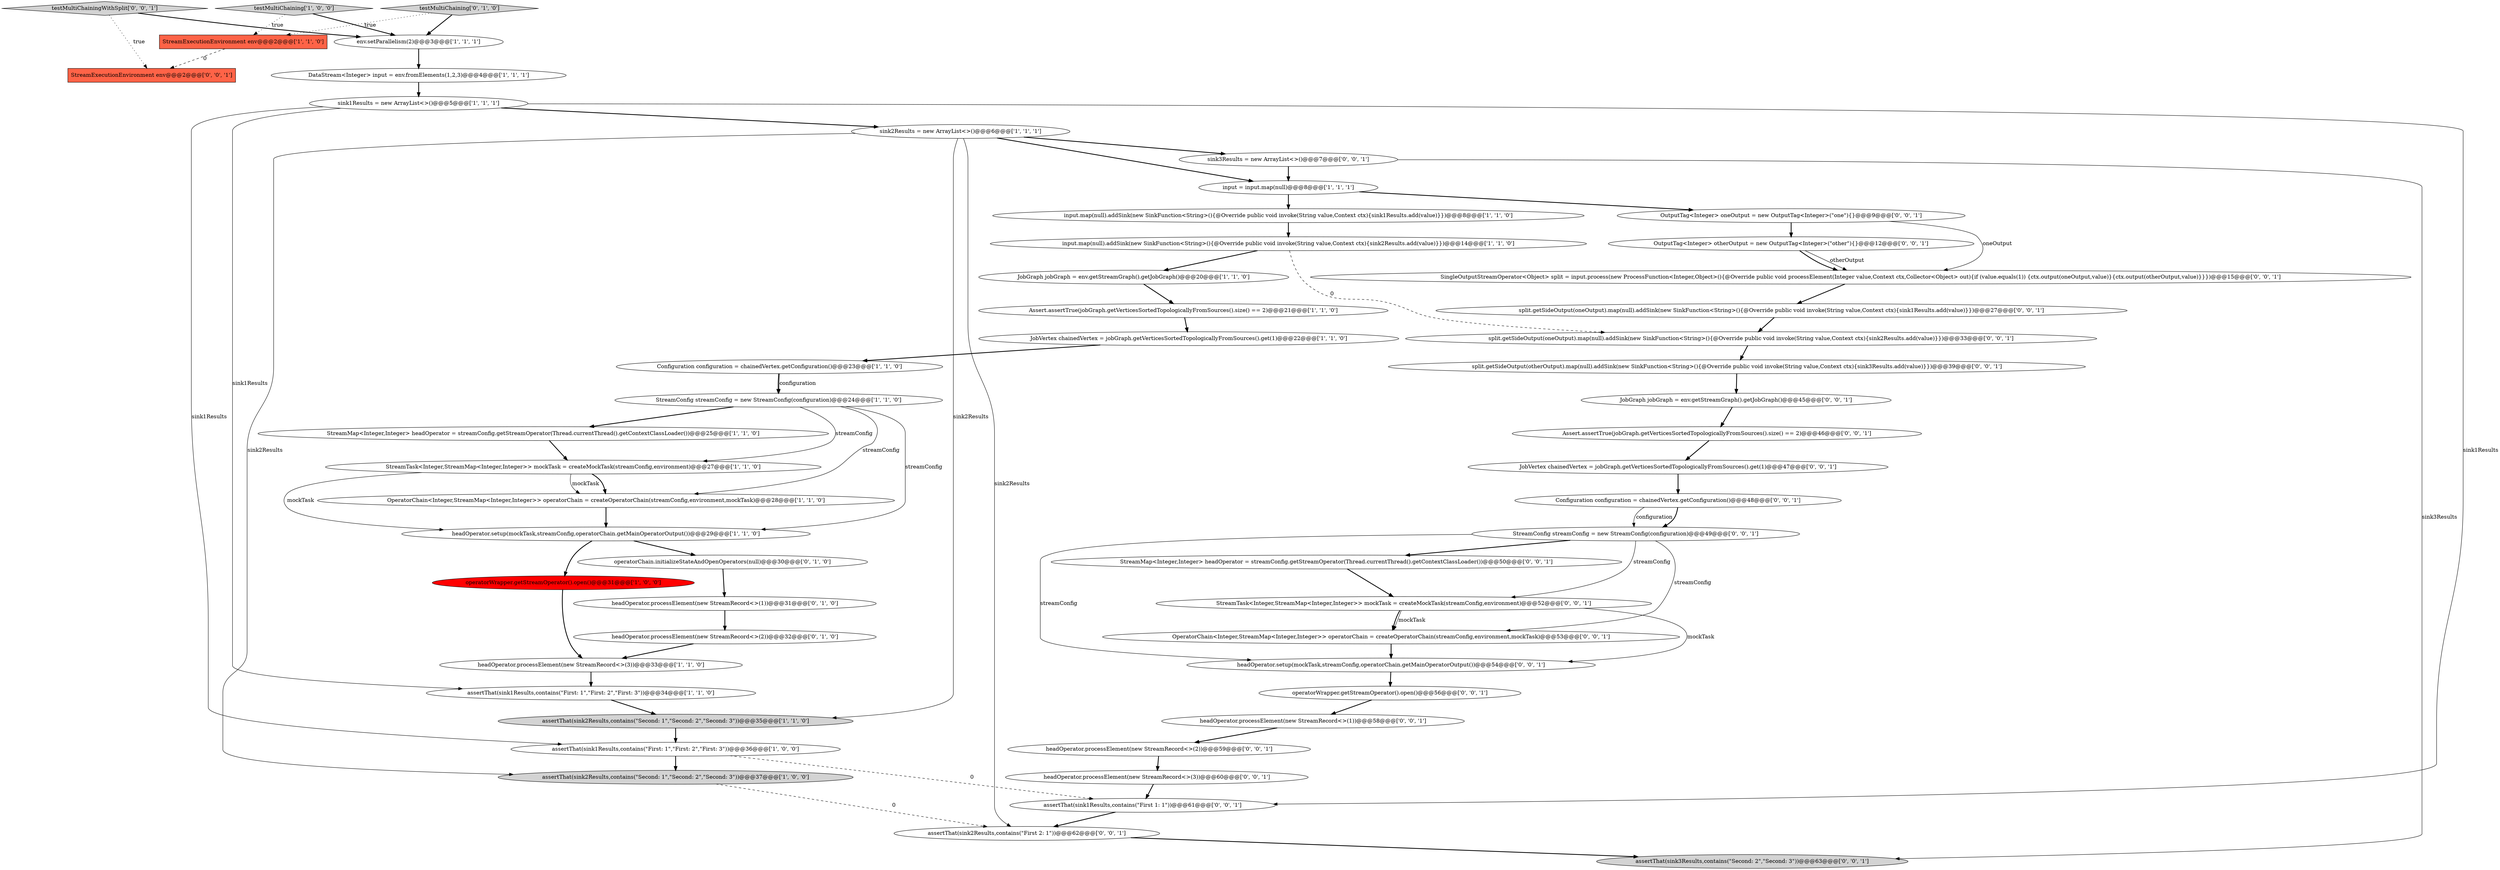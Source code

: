digraph {
28 [style = filled, label = "OutputTag<Integer> oneOutput = new OutputTag<Integer>(\"one\"){}@@@9@@@['0', '0', '1']", fillcolor = white, shape = ellipse image = "AAA0AAABBB3BBB"];
42 [style = filled, label = "headOperator.processElement(new StreamRecord<>(1))@@@58@@@['0', '0', '1']", fillcolor = white, shape = ellipse image = "AAA0AAABBB3BBB"];
47 [style = filled, label = "assertThat(sink3Results,contains(\"Second: 2\",\"Second: 3\"))@@@63@@@['0', '0', '1']", fillcolor = lightgray, shape = ellipse image = "AAA0AAABBB3BBB"];
31 [style = filled, label = "assertThat(sink2Results,contains(\"First 2: 1\"))@@@62@@@['0', '0', '1']", fillcolor = white, shape = ellipse image = "AAA0AAABBB3BBB"];
43 [style = filled, label = "OperatorChain<Integer,StreamMap<Integer,Integer>> operatorChain = createOperatorChain(streamConfig,environment,mockTask)@@@53@@@['0', '0', '1']", fillcolor = white, shape = ellipse image = "AAA0AAABBB3BBB"];
38 [style = filled, label = "Configuration configuration = chainedVertex.getConfiguration()@@@48@@@['0', '0', '1']", fillcolor = white, shape = ellipse image = "AAA0AAABBB3BBB"];
30 [style = filled, label = "Assert.assertTrue(jobGraph.getVerticesSortedTopologicallyFromSources().size() == 2)@@@46@@@['0', '0', '1']", fillcolor = white, shape = ellipse image = "AAA0AAABBB3BBB"];
41 [style = filled, label = "split.getSideOutput(oneOutput).map(null).addSink(new SinkFunction<String>(){@Override public void invoke(String value,Context ctx){sink2Results.add(value)}})@@@33@@@['0', '0', '1']", fillcolor = white, shape = ellipse image = "AAA0AAABBB3BBB"];
7 [style = filled, label = "sink2Results = new ArrayList<>()@@@6@@@['1', '1', '1']", fillcolor = white, shape = ellipse image = "AAA0AAABBB1BBB"];
13 [style = filled, label = "DataStream<Integer> input = env.fromElements(1,2,3)@@@4@@@['1', '1', '1']", fillcolor = white, shape = ellipse image = "AAA0AAABBB1BBB"];
5 [style = filled, label = "input = input.map(null)@@@8@@@['1', '1', '1']", fillcolor = white, shape = ellipse image = "AAA0AAABBB1BBB"];
34 [style = filled, label = "headOperator.processElement(new StreamRecord<>(3))@@@60@@@['0', '0', '1']", fillcolor = white, shape = ellipse image = "AAA0AAABBB3BBB"];
48 [style = filled, label = "JobGraph jobGraph = env.getStreamGraph().getJobGraph()@@@45@@@['0', '0', '1']", fillcolor = white, shape = ellipse image = "AAA0AAABBB3BBB"];
10 [style = filled, label = "assertThat(sink2Results,contains(\"Second: 1\",\"Second: 2\",\"Second: 3\"))@@@35@@@['1', '1', '0']", fillcolor = lightgray, shape = ellipse image = "AAA0AAABBB1BBB"];
49 [style = filled, label = "StreamConfig streamConfig = new StreamConfig(configuration)@@@49@@@['0', '0', '1']", fillcolor = white, shape = ellipse image = "AAA0AAABBB3BBB"];
52 [style = filled, label = "assertThat(sink1Results,contains(\"First 1: 1\"))@@@61@@@['0', '0', '1']", fillcolor = white, shape = ellipse image = "AAA0AAABBB3BBB"];
11 [style = filled, label = "OperatorChain<Integer,StreamMap<Integer,Integer>> operatorChain = createOperatorChain(streamConfig,environment,mockTask)@@@28@@@['1', '1', '0']", fillcolor = white, shape = ellipse image = "AAA0AAABBB1BBB"];
9 [style = filled, label = "StreamTask<Integer,StreamMap<Integer,Integer>> mockTask = createMockTask(streamConfig,environment)@@@27@@@['1', '1', '0']", fillcolor = white, shape = ellipse image = "AAA0AAABBB1BBB"];
14 [style = filled, label = "testMultiChaining['1', '0', '0']", fillcolor = lightgray, shape = diamond image = "AAA0AAABBB1BBB"];
8 [style = filled, label = "assertThat(sink1Results,contains(\"First: 1\",\"First: 2\",\"First: 3\"))@@@36@@@['1', '0', '0']", fillcolor = white, shape = ellipse image = "AAA0AAABBB1BBB"];
25 [style = filled, label = "testMultiChaining['0', '1', '0']", fillcolor = lightgray, shape = diamond image = "AAA0AAABBB2BBB"];
33 [style = filled, label = "StreamTask<Integer,StreamMap<Integer,Integer>> mockTask = createMockTask(streamConfig,environment)@@@52@@@['0', '0', '1']", fillcolor = white, shape = ellipse image = "AAA0AAABBB3BBB"];
19 [style = filled, label = "StreamConfig streamConfig = new StreamConfig(configuration)@@@24@@@['1', '1', '0']", fillcolor = white, shape = ellipse image = "AAA0AAABBB1BBB"];
44 [style = filled, label = "sink3Results = new ArrayList<>()@@@7@@@['0', '0', '1']", fillcolor = white, shape = ellipse image = "AAA0AAABBB3BBB"];
46 [style = filled, label = "split.getSideOutput(oneOutput).map(null).addSink(new SinkFunction<String>(){@Override public void invoke(String value,Context ctx){sink1Results.add(value)}})@@@27@@@['0', '0', '1']", fillcolor = white, shape = ellipse image = "AAA0AAABBB3BBB"];
3 [style = filled, label = "operatorWrapper.getStreamOperator().open()@@@31@@@['1', '0', '0']", fillcolor = red, shape = ellipse image = "AAA1AAABBB1BBB"];
26 [style = filled, label = "headOperator.processElement(new StreamRecord<>(2))@@@32@@@['0', '1', '0']", fillcolor = white, shape = ellipse image = "AAA0AAABBB2BBB"];
27 [style = filled, label = "operatorChain.initializeStateAndOpenOperators(null)@@@30@@@['0', '1', '0']", fillcolor = white, shape = ellipse image = "AAA0AAABBB2BBB"];
39 [style = filled, label = "JobVertex chainedVertex = jobGraph.getVerticesSortedTopologicallyFromSources().get(1)@@@47@@@['0', '0', '1']", fillcolor = white, shape = ellipse image = "AAA0AAABBB3BBB"];
6 [style = filled, label = "StreamExecutionEnvironment env@@@2@@@['1', '1', '0']", fillcolor = tomato, shape = box image = "AAA0AAABBB1BBB"];
23 [style = filled, label = "JobGraph jobGraph = env.getStreamGraph().getJobGraph()@@@20@@@['1', '1', '0']", fillcolor = white, shape = ellipse image = "AAA0AAABBB1BBB"];
18 [style = filled, label = "input.map(null).addSink(new SinkFunction<String>(){@Override public void invoke(String value,Context ctx){sink2Results.add(value)}})@@@14@@@['1', '1', '0']", fillcolor = white, shape = ellipse image = "AAA0AAABBB1BBB"];
32 [style = filled, label = "SingleOutputStreamOperator<Object> split = input.process(new ProcessFunction<Integer,Object>(){@Override public void processElement(Integer value,Context ctx,Collector<Object> out){if (value.equals(1)) {ctx.output(oneOutput,value)}{ctx.output(otherOutput,value)}}})@@@15@@@['0', '0', '1']", fillcolor = white, shape = ellipse image = "AAA0AAABBB3BBB"];
4 [style = filled, label = "Configuration configuration = chainedVertex.getConfiguration()@@@23@@@['1', '1', '0']", fillcolor = white, shape = ellipse image = "AAA0AAABBB1BBB"];
12 [style = filled, label = "assertThat(sink2Results,contains(\"Second: 1\",\"Second: 2\",\"Second: 3\"))@@@37@@@['1', '0', '0']", fillcolor = lightgray, shape = ellipse image = "AAA0AAABBB1BBB"];
15 [style = filled, label = "input.map(null).addSink(new SinkFunction<String>(){@Override public void invoke(String value,Context ctx){sink1Results.add(value)}})@@@8@@@['1', '1', '0']", fillcolor = white, shape = ellipse image = "AAA0AAABBB1BBB"];
20 [style = filled, label = "JobVertex chainedVertex = jobGraph.getVerticesSortedTopologicallyFromSources().get(1)@@@22@@@['1', '1', '0']", fillcolor = white, shape = ellipse image = "AAA0AAABBB1BBB"];
40 [style = filled, label = "headOperator.processElement(new StreamRecord<>(2))@@@59@@@['0', '0', '1']", fillcolor = white, shape = ellipse image = "AAA0AAABBB3BBB"];
51 [style = filled, label = "StreamExecutionEnvironment env@@@2@@@['0', '0', '1']", fillcolor = tomato, shape = box image = "AAA0AAABBB3BBB"];
35 [style = filled, label = "headOperator.setup(mockTask,streamConfig,operatorChain.getMainOperatorOutput())@@@54@@@['0', '0', '1']", fillcolor = white, shape = ellipse image = "AAA0AAABBB3BBB"];
17 [style = filled, label = "assertThat(sink1Results,contains(\"First: 1\",\"First: 2\",\"First: 3\"))@@@34@@@['1', '1', '0']", fillcolor = white, shape = ellipse image = "AAA0AAABBB1BBB"];
21 [style = filled, label = "env.setParallelism(2)@@@3@@@['1', '1', '1']", fillcolor = white, shape = ellipse image = "AAA0AAABBB1BBB"];
50 [style = filled, label = "operatorWrapper.getStreamOperator().open()@@@56@@@['0', '0', '1']", fillcolor = white, shape = ellipse image = "AAA0AAABBB3BBB"];
1 [style = filled, label = "headOperator.setup(mockTask,streamConfig,operatorChain.getMainOperatorOutput())@@@29@@@['1', '1', '0']", fillcolor = white, shape = ellipse image = "AAA0AAABBB1BBB"];
24 [style = filled, label = "headOperator.processElement(new StreamRecord<>(1))@@@31@@@['0', '1', '0']", fillcolor = white, shape = ellipse image = "AAA0AAABBB2BBB"];
2 [style = filled, label = "StreamMap<Integer,Integer> headOperator = streamConfig.getStreamOperator(Thread.currentThread().getContextClassLoader())@@@25@@@['1', '1', '0']", fillcolor = white, shape = ellipse image = "AAA0AAABBB1BBB"];
16 [style = filled, label = "headOperator.processElement(new StreamRecord<>(3))@@@33@@@['1', '1', '0']", fillcolor = white, shape = ellipse image = "AAA0AAABBB1BBB"];
45 [style = filled, label = "StreamMap<Integer,Integer> headOperator = streamConfig.getStreamOperator(Thread.currentThread().getContextClassLoader())@@@50@@@['0', '0', '1']", fillcolor = white, shape = ellipse image = "AAA0AAABBB3BBB"];
29 [style = filled, label = "OutputTag<Integer> otherOutput = new OutputTag<Integer>(\"other\"){}@@@12@@@['0', '0', '1']", fillcolor = white, shape = ellipse image = "AAA0AAABBB3BBB"];
36 [style = filled, label = "testMultiChainingWithSplit['0', '0', '1']", fillcolor = lightgray, shape = diamond image = "AAA0AAABBB3BBB"];
22 [style = filled, label = "sink1Results = new ArrayList<>()@@@5@@@['1', '1', '1']", fillcolor = white, shape = ellipse image = "AAA0AAABBB1BBB"];
37 [style = filled, label = "split.getSideOutput(otherOutput).map(null).addSink(new SinkFunction<String>(){@Override public void invoke(String value,Context ctx){sink3Results.add(value)}})@@@39@@@['0', '0', '1']", fillcolor = white, shape = ellipse image = "AAA0AAABBB3BBB"];
0 [style = filled, label = "Assert.assertTrue(jobGraph.getVerticesSortedTopologicallyFromSources().size() == 2)@@@21@@@['1', '1', '0']", fillcolor = white, shape = ellipse image = "AAA0AAABBB1BBB"];
17->10 [style = bold, label=""];
28->29 [style = bold, label=""];
49->45 [style = bold, label=""];
44->47 [style = solid, label="sink3Results"];
32->46 [style = bold, label=""];
9->11 [style = bold, label=""];
18->23 [style = bold, label=""];
7->31 [style = solid, label="sink2Results"];
11->1 [style = bold, label=""];
18->41 [style = dashed, label="0"];
34->52 [style = bold, label=""];
41->37 [style = bold, label=""];
4->19 [style = bold, label=""];
1->27 [style = bold, label=""];
1->3 [style = bold, label=""];
45->33 [style = bold, label=""];
12->31 [style = dashed, label="0"];
6->51 [style = dashed, label="0"];
5->15 [style = bold, label=""];
33->43 [style = solid, label="mockTask"];
29->32 [style = solid, label="otherOutput"];
19->2 [style = bold, label=""];
2->9 [style = bold, label=""];
16->17 [style = bold, label=""];
3->16 [style = bold, label=""];
40->34 [style = bold, label=""];
5->28 [style = bold, label=""];
23->0 [style = bold, label=""];
15->18 [style = bold, label=""];
49->35 [style = solid, label="streamConfig"];
22->7 [style = bold, label=""];
42->40 [style = bold, label=""];
46->41 [style = bold, label=""];
22->52 [style = solid, label="sink1Results"];
38->49 [style = solid, label="configuration"];
20->4 [style = bold, label=""];
33->35 [style = solid, label="mockTask"];
36->21 [style = bold, label=""];
26->16 [style = bold, label=""];
24->26 [style = bold, label=""];
49->33 [style = solid, label="streamConfig"];
7->5 [style = bold, label=""];
7->10 [style = solid, label="sink2Results"];
4->19 [style = solid, label="configuration"];
19->9 [style = solid, label="streamConfig"];
10->8 [style = bold, label=""];
38->49 [style = bold, label=""];
35->50 [style = bold, label=""];
43->35 [style = bold, label=""];
50->42 [style = bold, label=""];
7->12 [style = solid, label="sink2Results"];
19->11 [style = solid, label="streamConfig"];
19->1 [style = solid, label="streamConfig"];
29->32 [style = bold, label=""];
37->48 [style = bold, label=""];
9->11 [style = solid, label="mockTask"];
33->43 [style = bold, label=""];
28->32 [style = solid, label="oneOutput"];
52->31 [style = bold, label=""];
25->6 [style = dotted, label="true"];
39->38 [style = bold, label=""];
30->39 [style = bold, label=""];
22->17 [style = solid, label="sink1Results"];
0->20 [style = bold, label=""];
27->24 [style = bold, label=""];
31->47 [style = bold, label=""];
13->22 [style = bold, label=""];
9->1 [style = solid, label="mockTask"];
14->21 [style = bold, label=""];
36->51 [style = dotted, label="true"];
48->30 [style = bold, label=""];
49->43 [style = solid, label="streamConfig"];
44->5 [style = bold, label=""];
8->12 [style = bold, label=""];
8->52 [style = dashed, label="0"];
7->44 [style = bold, label=""];
25->21 [style = bold, label=""];
21->13 [style = bold, label=""];
22->8 [style = solid, label="sink1Results"];
14->6 [style = dotted, label="true"];
}
